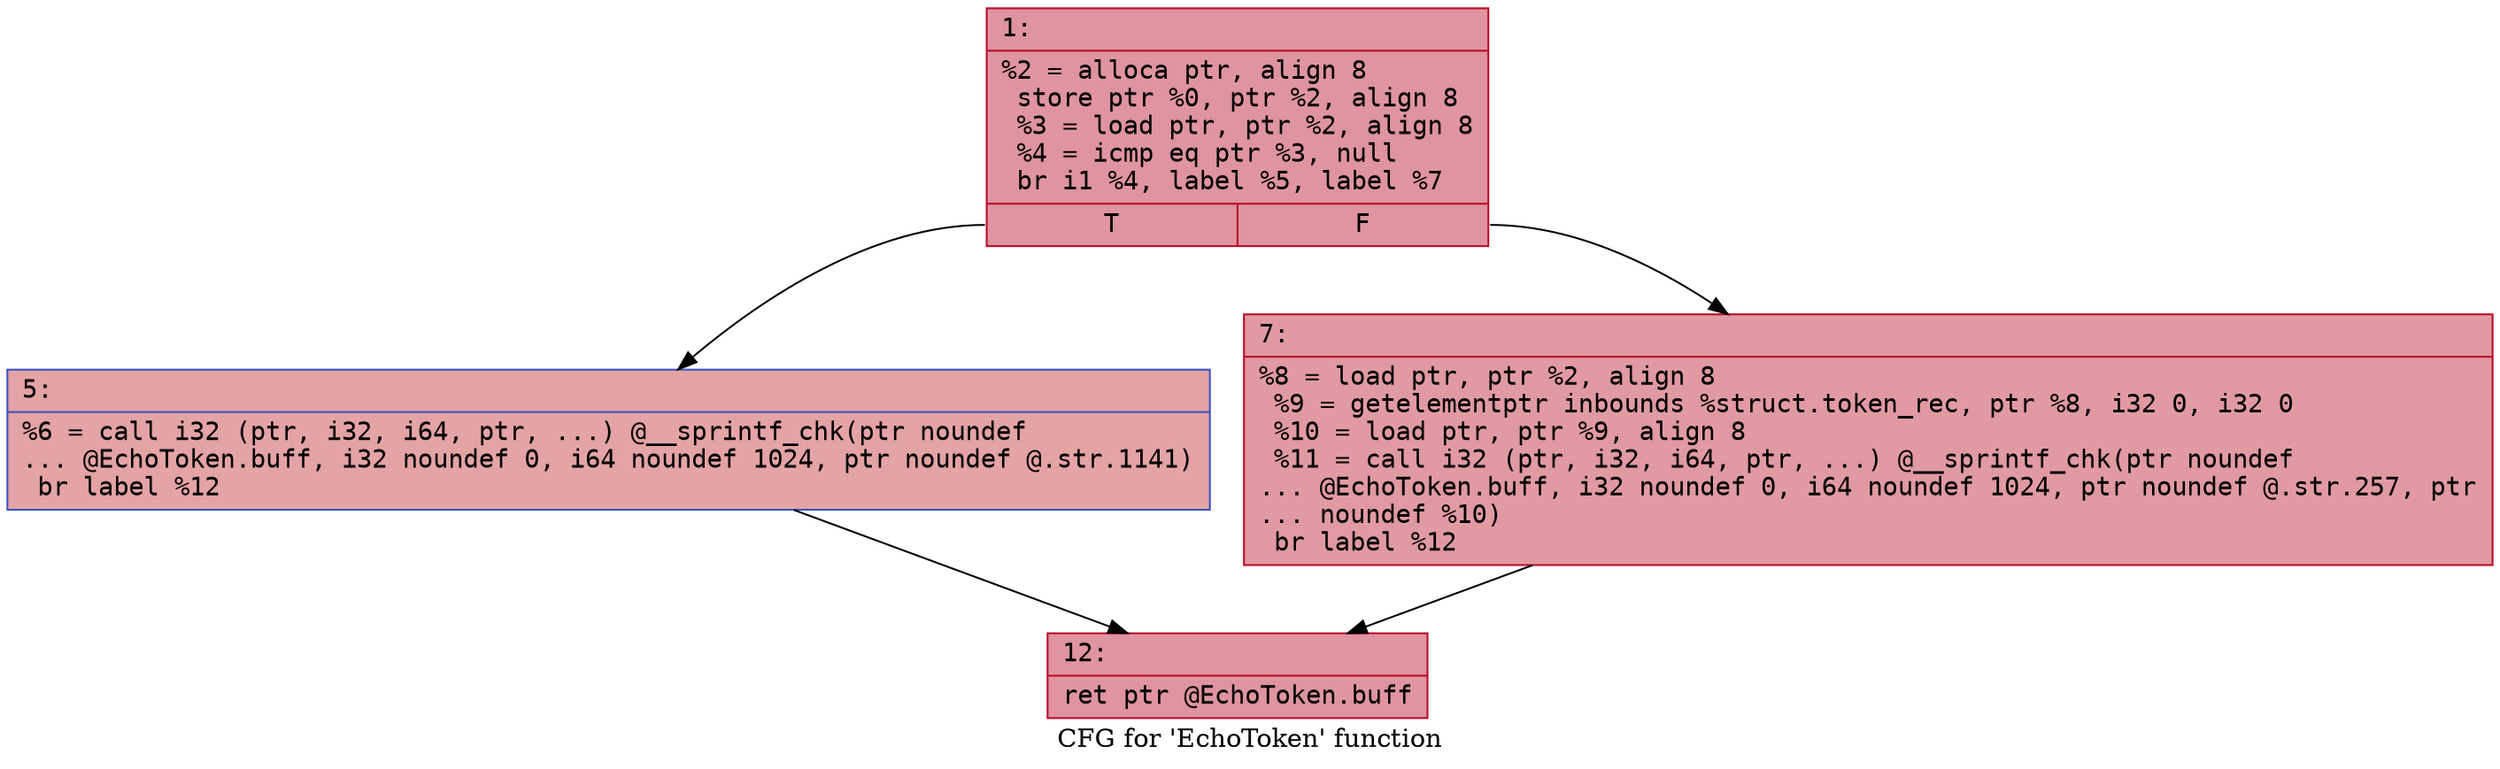 digraph "CFG for 'EchoToken' function" {
	label="CFG for 'EchoToken' function";

	Node0x6000005a6cb0 [shape=record,color="#b70d28ff", style=filled, fillcolor="#b70d2870" fontname="Courier",label="{1:\l|  %2 = alloca ptr, align 8\l  store ptr %0, ptr %2, align 8\l  %3 = load ptr, ptr %2, align 8\l  %4 = icmp eq ptr %3, null\l  br i1 %4, label %5, label %7\l|{<s0>T|<s1>F}}"];
	Node0x6000005a6cb0:s0 -> Node0x6000005a6d00[tooltip="1 -> 5\nProbability 37.50%" ];
	Node0x6000005a6cb0:s1 -> Node0x6000005a6d50[tooltip="1 -> 7\nProbability 62.50%" ];
	Node0x6000005a6d00 [shape=record,color="#3d50c3ff", style=filled, fillcolor="#c32e3170" fontname="Courier",label="{5:\l|  %6 = call i32 (ptr, i32, i64, ptr, ...) @__sprintf_chk(ptr noundef\l... @EchoToken.buff, i32 noundef 0, i64 noundef 1024, ptr noundef @.str.1141)\l  br label %12\l}"];
	Node0x6000005a6d00 -> Node0x6000005a6da0[tooltip="5 -> 12\nProbability 100.00%" ];
	Node0x6000005a6d50 [shape=record,color="#b70d28ff", style=filled, fillcolor="#bb1b2c70" fontname="Courier",label="{7:\l|  %8 = load ptr, ptr %2, align 8\l  %9 = getelementptr inbounds %struct.token_rec, ptr %8, i32 0, i32 0\l  %10 = load ptr, ptr %9, align 8\l  %11 = call i32 (ptr, i32, i64, ptr, ...) @__sprintf_chk(ptr noundef\l... @EchoToken.buff, i32 noundef 0, i64 noundef 1024, ptr noundef @.str.257, ptr\l... noundef %10)\l  br label %12\l}"];
	Node0x6000005a6d50 -> Node0x6000005a6da0[tooltip="7 -> 12\nProbability 100.00%" ];
	Node0x6000005a6da0 [shape=record,color="#b70d28ff", style=filled, fillcolor="#b70d2870" fontname="Courier",label="{12:\l|  ret ptr @EchoToken.buff\l}"];
}

